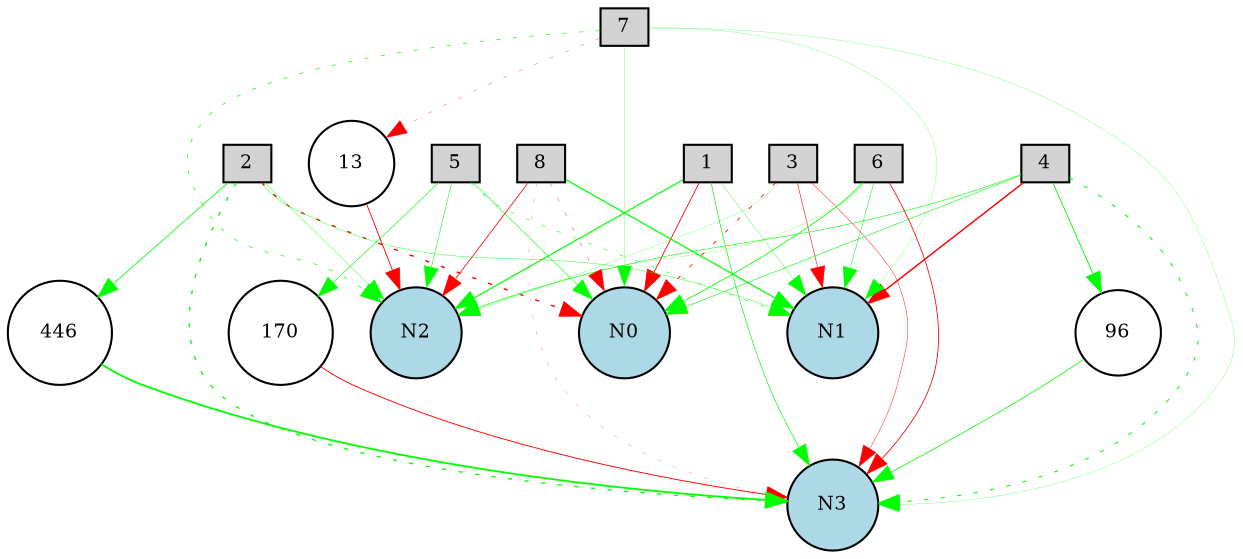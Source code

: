 digraph {
	node [fontsize=9 height=0.2 shape=circle width=0.2]
	1 [fillcolor=lightgray shape=box style=filled]
	2 [fillcolor=lightgray shape=box style=filled]
	3 [fillcolor=lightgray shape=box style=filled]
	4 [fillcolor=lightgray shape=box style=filled]
	5 [fillcolor=lightgray shape=box style=filled]
	6 [fillcolor=lightgray shape=box style=filled]
	7 [fillcolor=lightgray shape=box style=filled]
	8 [fillcolor=lightgray shape=box style=filled]
	N0 [fillcolor=lightblue style=filled]
	N1 [fillcolor=lightblue style=filled]
	N2 [fillcolor=lightblue style=filled]
	N3 [fillcolor=lightblue style=filled]
	96 [fillcolor=white style=filled]
	170 [fillcolor=white style=filled]
	13 [fillcolor=white style=filled]
	446 [fillcolor=white style=filled]
	1 -> N0 [color=red penwidth=0.4048711516930694 style=solid]
	1 -> N1 [color=green penwidth=0.16132739052091827 style=solid]
	1 -> N2 [color=green penwidth=0.5791924968098892 style=solid]
	1 -> N3 [color=green penwidth=0.3360765514363474 style=solid]
	2 -> N0 [color=red penwidth=0.684775716816986 style=dotted]
	2 -> N1 [color=green penwidth=0.19383165602878188 style=solid]
	2 -> N2 [color=green penwidth=0.18080428704003587 style=solid]
	2 -> N3 [color=green penwidth=0.636212657197583 style=dotted]
	3 -> N0 [color=red penwidth=0.4001927225719655 style=dotted]
	3 -> N1 [color=red penwidth=0.2745635469385054 style=solid]
	3 -> N2 [color=green penwidth=0.11641933922185049 style=solid]
	3 -> N3 [color=red penwidth=0.20987785810445583 style=solid]
	4 -> N0 [color=green penwidth=0.28023972031343025 style=solid]
	4 -> N1 [color=red penwidth=0.6936976019742789 style=solid]
	4 -> N2 [color=green penwidth=0.28266167373325324 style=solid]
	4 -> N3 [color=green penwidth=0.5071876923157712 style=dotted]
	5 -> N0 [color=green penwidth=0.27765839936831815 style=solid]
	5 -> N1 [color=green penwidth=0.2537654159810613 style=dotted]
	5 -> N2 [color=green penwidth=0.2552550096238443 style=solid]
	6 -> N0 [color=green penwidth=0.3949631013105315 style=solid]
	6 -> N1 [color=green penwidth=0.24709830318526824 style=solid]
	6 -> N2 [color=green penwidth=0.10446979766300954 style=solid]
	6 -> N3 [color=red penwidth=0.39314819003426704 style=solid]
	7 -> N0 [color=green penwidth=0.1288844878394282 style=solid]
	7 -> N1 [color=green penwidth=0.10447330201725691 style=solid]
	7 -> N2 [color=green penwidth=0.3162516216711764 style=dotted]
	7 -> N3 [color=green penwidth=0.10867420302315665 style=solid]
	8 -> N0 [color=red penwidth=0.1848835973406322 style=dotted]
	8 -> N1 [color=green penwidth=0.5971338403972869 style=solid]
	8 -> N2 [color=red penwidth=0.38103885149021555 style=solid]
	8 -> N3 [color=red penwidth=0.10279871558565877 style=dotted]
	7 -> 13 [color=red penwidth=0.14503344700123783 style=dotted]
	13 -> N2 [color=red penwidth=0.41943807135129474 style=solid]
	4 -> 96 [color=green penwidth=0.43931952056293744 style=solid]
	96 -> N3 [color=green penwidth=0.3737915139321606 style=solid]
	5 -> 170 [color=green penwidth=0.30000000000000004 style=solid]
	170 -> N3 [color=red penwidth=0.44896849219024937 style=solid]
	2 -> 446 [color=green penwidth=0.3969977562023568 style=solid]
	446 -> N3 [color=green penwidth=0.8692335662896761 style=solid]
}
